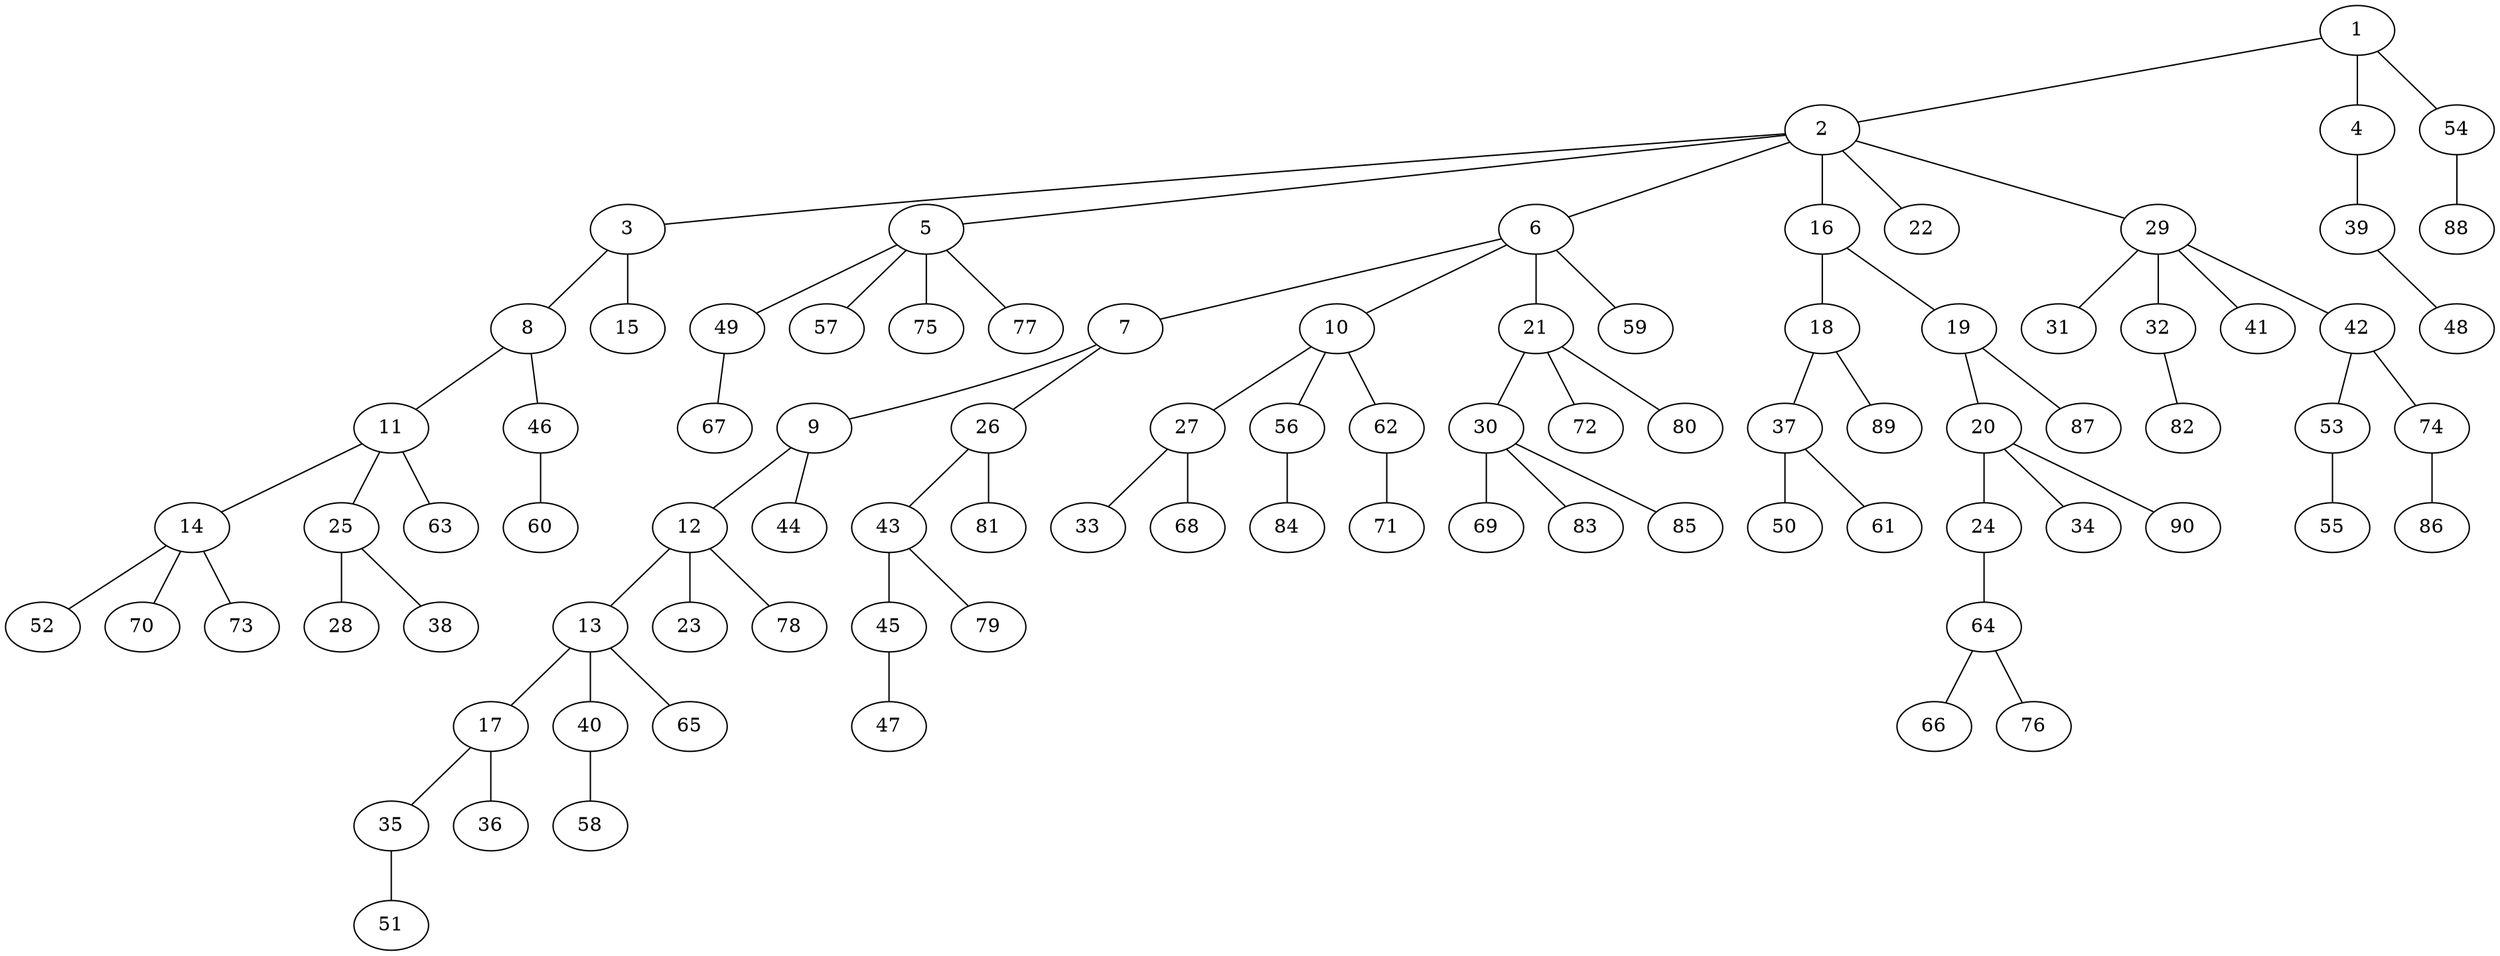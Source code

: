 graph graphname {1--2
1--4
1--54
2--3
2--5
2--6
2--16
2--22
2--29
3--8
3--15
4--39
5--49
5--57
5--75
5--77
6--7
6--10
6--21
6--59
7--9
7--26
8--11
8--46
9--12
9--44
10--27
10--56
10--62
11--14
11--25
11--63
12--13
12--23
12--78
13--17
13--40
13--65
14--52
14--70
14--73
16--18
16--19
17--35
17--36
18--37
18--89
19--20
19--87
20--24
20--34
20--90
21--30
21--72
21--80
24--64
25--28
25--38
26--43
26--81
27--33
27--68
29--31
29--32
29--41
29--42
30--69
30--83
30--85
32--82
35--51
37--50
37--61
39--48
40--58
42--53
42--74
43--45
43--79
45--47
46--60
49--67
53--55
54--88
56--84
62--71
64--66
64--76
74--86
}
